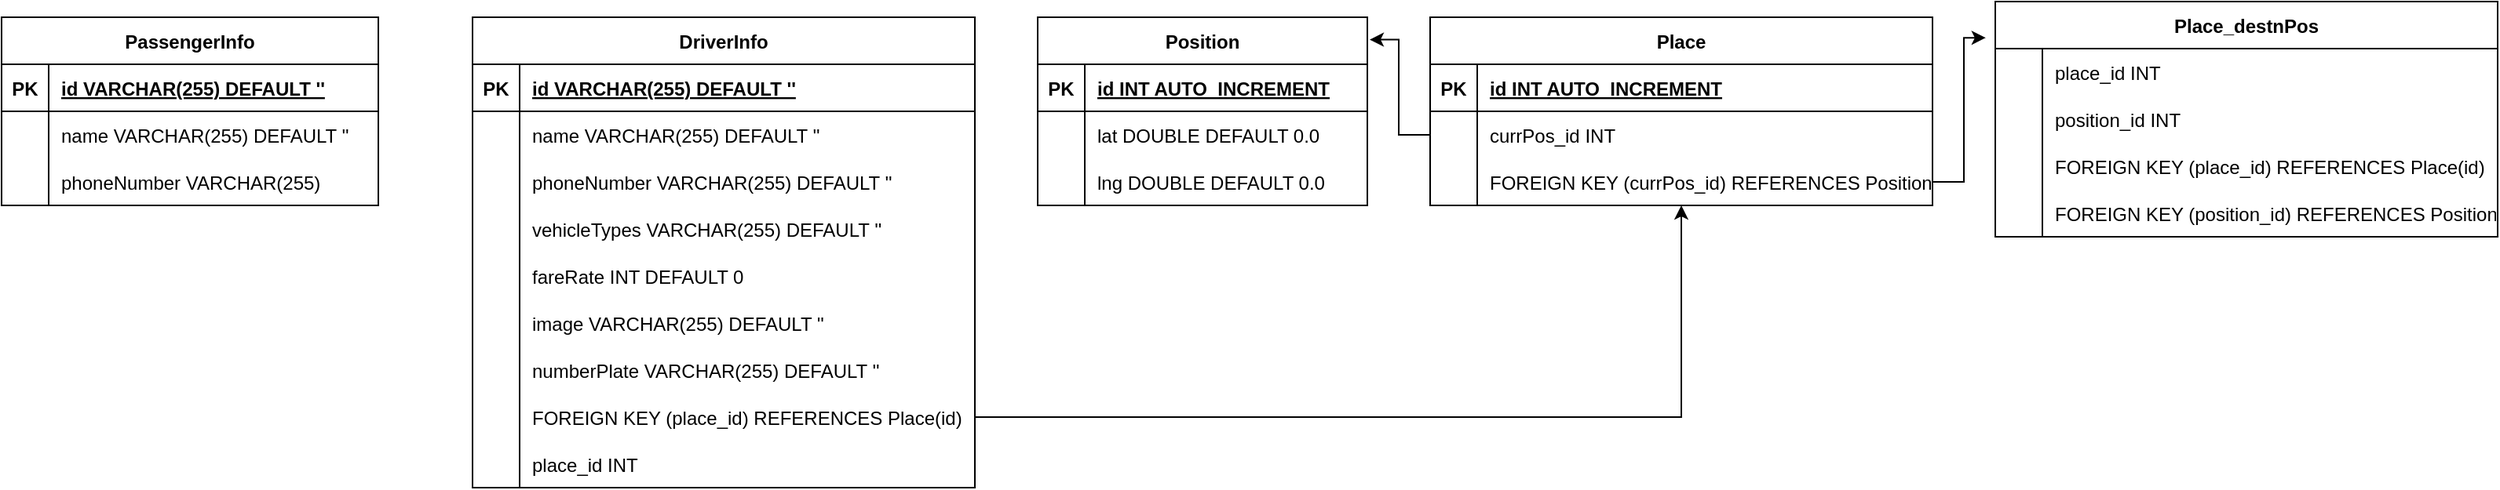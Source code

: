 <mxfile version="22.1.15" type="github">
  <diagram id="R2lEEEUBdFMjLlhIrx00" name="Page-1">
    <mxGraphModel dx="2640" dy="2330" grid="1" gridSize="10" guides="1" tooltips="1" connect="1" arrows="1" fold="1" page="1" pageScale="1" pageWidth="850" pageHeight="1100" math="0" shadow="0" extFonts="Permanent Marker^https://fonts.googleapis.com/css?family=Permanent+Marker">
      <root>
        <mxCell id="0" />
        <mxCell id="1" parent="0" />
        <mxCell id="aNE0zP0CLO-gtdoI5z6P-72" value="PassengerInfo" style="shape=table;startSize=30;container=1;collapsible=1;childLayout=tableLayout;fixedRows=1;rowLines=0;fontStyle=1;align=center;resizeLast=1;" vertex="1" parent="1">
          <mxGeometry x="-410" y="-20" width="240" height="120" as="geometry" />
        </mxCell>
        <mxCell id="aNE0zP0CLO-gtdoI5z6P-73" value="" style="shape=tableRow;horizontal=0;startSize=0;swimlaneHead=0;swimlaneBody=0;fillColor=none;collapsible=0;dropTarget=0;points=[[0,0.5],[1,0.5]];portConstraint=eastwest;strokeColor=inherit;top=0;left=0;right=0;bottom=1;" vertex="1" parent="aNE0zP0CLO-gtdoI5z6P-72">
          <mxGeometry y="30" width="240" height="30" as="geometry" />
        </mxCell>
        <mxCell id="aNE0zP0CLO-gtdoI5z6P-74" value="PK" style="shape=partialRectangle;overflow=hidden;connectable=0;fillColor=none;strokeColor=inherit;top=0;left=0;bottom=0;right=0;fontStyle=1;" vertex="1" parent="aNE0zP0CLO-gtdoI5z6P-73">
          <mxGeometry width="30" height="30" as="geometry">
            <mxRectangle width="30" height="30" as="alternateBounds" />
          </mxGeometry>
        </mxCell>
        <mxCell id="aNE0zP0CLO-gtdoI5z6P-75" value="id VARCHAR(255) DEFAULT &#39;&#39;" style="shape=partialRectangle;overflow=hidden;connectable=0;fillColor=none;align=left;strokeColor=inherit;top=0;left=0;bottom=0;right=0;spacingLeft=6;fontStyle=5;" vertex="1" parent="aNE0zP0CLO-gtdoI5z6P-73">
          <mxGeometry x="30" width="210" height="30" as="geometry">
            <mxRectangle width="210" height="30" as="alternateBounds" />
          </mxGeometry>
        </mxCell>
        <mxCell id="aNE0zP0CLO-gtdoI5z6P-76" value="" style="shape=tableRow;horizontal=0;startSize=0;swimlaneHead=0;swimlaneBody=0;fillColor=none;collapsible=0;dropTarget=0;points=[[0,0.5],[1,0.5]];portConstraint=eastwest;strokeColor=inherit;top=0;left=0;right=0;bottom=0;" vertex="1" parent="aNE0zP0CLO-gtdoI5z6P-72">
          <mxGeometry y="60" width="240" height="30" as="geometry" />
        </mxCell>
        <mxCell id="aNE0zP0CLO-gtdoI5z6P-77" value="" style="shape=partialRectangle;overflow=hidden;connectable=0;fillColor=none;strokeColor=inherit;top=0;left=0;bottom=0;right=0;" vertex="1" parent="aNE0zP0CLO-gtdoI5z6P-76">
          <mxGeometry width="30" height="30" as="geometry">
            <mxRectangle width="30" height="30" as="alternateBounds" />
          </mxGeometry>
        </mxCell>
        <mxCell id="aNE0zP0CLO-gtdoI5z6P-78" value="name VARCHAR(255) DEFAULT &#39;&#39;" style="shape=partialRectangle;overflow=hidden;connectable=0;fillColor=none;align=left;strokeColor=inherit;top=0;left=0;bottom=0;right=0;spacingLeft=6;" vertex="1" parent="aNE0zP0CLO-gtdoI5z6P-76">
          <mxGeometry x="30" width="210" height="30" as="geometry">
            <mxRectangle width="210" height="30" as="alternateBounds" />
          </mxGeometry>
        </mxCell>
        <mxCell id="aNE0zP0CLO-gtdoI5z6P-79" value="" style="shape=tableRow;horizontal=0;startSize=0;swimlaneHead=0;swimlaneBody=0;fillColor=none;collapsible=0;dropTarget=0;points=[[0,0.5],[1,0.5]];portConstraint=eastwest;strokeColor=inherit;top=0;left=0;right=0;bottom=0;" vertex="1" parent="aNE0zP0CLO-gtdoI5z6P-72">
          <mxGeometry y="90" width="240" height="30" as="geometry" />
        </mxCell>
        <mxCell id="aNE0zP0CLO-gtdoI5z6P-80" value="" style="shape=partialRectangle;overflow=hidden;connectable=0;fillColor=none;strokeColor=inherit;top=0;left=0;bottom=0;right=0;" vertex="1" parent="aNE0zP0CLO-gtdoI5z6P-79">
          <mxGeometry width="30" height="30" as="geometry">
            <mxRectangle width="30" height="30" as="alternateBounds" />
          </mxGeometry>
        </mxCell>
        <mxCell id="aNE0zP0CLO-gtdoI5z6P-81" value="phoneNumber VARCHAR(255)" style="shape=partialRectangle;overflow=hidden;connectable=0;fillColor=none;align=left;strokeColor=inherit;top=0;left=0;bottom=0;right=0;spacingLeft=6;" vertex="1" parent="aNE0zP0CLO-gtdoI5z6P-79">
          <mxGeometry x="30" width="210" height="30" as="geometry">
            <mxRectangle width="210" height="30" as="alternateBounds" />
          </mxGeometry>
        </mxCell>
        <mxCell id="aNE0zP0CLO-gtdoI5z6P-82" value="DriverInfo" style="shape=table;startSize=30;container=1;collapsible=1;childLayout=tableLayout;fixedRows=1;rowLines=0;fontStyle=1;align=center;resizeLast=1;" vertex="1" parent="1">
          <mxGeometry x="-110" y="-20" width="320" height="300" as="geometry" />
        </mxCell>
        <mxCell id="aNE0zP0CLO-gtdoI5z6P-83" value="" style="shape=tableRow;horizontal=0;startSize=0;swimlaneHead=0;swimlaneBody=0;fillColor=none;collapsible=0;dropTarget=0;points=[[0,0.5],[1,0.5]];portConstraint=eastwest;strokeColor=inherit;top=0;left=0;right=0;bottom=1;" vertex="1" parent="aNE0zP0CLO-gtdoI5z6P-82">
          <mxGeometry y="30" width="320" height="30" as="geometry" />
        </mxCell>
        <mxCell id="aNE0zP0CLO-gtdoI5z6P-84" value="PK" style="shape=partialRectangle;overflow=hidden;connectable=0;fillColor=none;strokeColor=inherit;top=0;left=0;bottom=0;right=0;fontStyle=1;" vertex="1" parent="aNE0zP0CLO-gtdoI5z6P-83">
          <mxGeometry width="30" height="30" as="geometry">
            <mxRectangle width="30" height="30" as="alternateBounds" />
          </mxGeometry>
        </mxCell>
        <mxCell id="aNE0zP0CLO-gtdoI5z6P-85" value="id VARCHAR(255) DEFAULT &#39;&#39;" style="shape=partialRectangle;overflow=hidden;connectable=0;fillColor=none;align=left;strokeColor=inherit;top=0;left=0;bottom=0;right=0;spacingLeft=6;fontStyle=5;" vertex="1" parent="aNE0zP0CLO-gtdoI5z6P-83">
          <mxGeometry x="30" width="290" height="30" as="geometry">
            <mxRectangle width="290" height="30" as="alternateBounds" />
          </mxGeometry>
        </mxCell>
        <mxCell id="aNE0zP0CLO-gtdoI5z6P-86" value="" style="shape=tableRow;horizontal=0;startSize=0;swimlaneHead=0;swimlaneBody=0;fillColor=none;collapsible=0;dropTarget=0;points=[[0,0.5],[1,0.5]];portConstraint=eastwest;strokeColor=inherit;top=0;left=0;right=0;bottom=0;" vertex="1" parent="aNE0zP0CLO-gtdoI5z6P-82">
          <mxGeometry y="60" width="320" height="30" as="geometry" />
        </mxCell>
        <mxCell id="aNE0zP0CLO-gtdoI5z6P-87" value="" style="shape=partialRectangle;overflow=hidden;connectable=0;fillColor=none;strokeColor=inherit;top=0;left=0;bottom=0;right=0;" vertex="1" parent="aNE0zP0CLO-gtdoI5z6P-86">
          <mxGeometry width="30" height="30" as="geometry">
            <mxRectangle width="30" height="30" as="alternateBounds" />
          </mxGeometry>
        </mxCell>
        <mxCell id="aNE0zP0CLO-gtdoI5z6P-88" value="name VARCHAR(255) DEFAULT &#39;&#39;" style="shape=partialRectangle;overflow=hidden;connectable=0;fillColor=none;align=left;strokeColor=inherit;top=0;left=0;bottom=0;right=0;spacingLeft=6;" vertex="1" parent="aNE0zP0CLO-gtdoI5z6P-86">
          <mxGeometry x="30" width="290" height="30" as="geometry">
            <mxRectangle width="290" height="30" as="alternateBounds" />
          </mxGeometry>
        </mxCell>
        <mxCell id="aNE0zP0CLO-gtdoI5z6P-89" value="" style="shape=tableRow;horizontal=0;startSize=0;swimlaneHead=0;swimlaneBody=0;fillColor=none;collapsible=0;dropTarget=0;points=[[0,0.5],[1,0.5]];portConstraint=eastwest;strokeColor=inherit;top=0;left=0;right=0;bottom=0;" vertex="1" parent="aNE0zP0CLO-gtdoI5z6P-82">
          <mxGeometry y="90" width="320" height="30" as="geometry" />
        </mxCell>
        <mxCell id="aNE0zP0CLO-gtdoI5z6P-90" value="" style="shape=partialRectangle;overflow=hidden;connectable=0;fillColor=none;strokeColor=inherit;top=0;left=0;bottom=0;right=0;" vertex="1" parent="aNE0zP0CLO-gtdoI5z6P-89">
          <mxGeometry width="30" height="30" as="geometry">
            <mxRectangle width="30" height="30" as="alternateBounds" />
          </mxGeometry>
        </mxCell>
        <mxCell id="aNE0zP0CLO-gtdoI5z6P-91" value="phoneNumber VARCHAR(255) DEFAULT &#39;&#39;" style="shape=partialRectangle;overflow=hidden;connectable=0;fillColor=none;align=left;strokeColor=inherit;top=0;left=0;bottom=0;right=0;spacingLeft=6;" vertex="1" parent="aNE0zP0CLO-gtdoI5z6P-89">
          <mxGeometry x="30" width="290" height="30" as="geometry">
            <mxRectangle width="290" height="30" as="alternateBounds" />
          </mxGeometry>
        </mxCell>
        <mxCell id="aNE0zP0CLO-gtdoI5z6P-92" value="" style="shape=tableRow;horizontal=0;startSize=0;swimlaneHead=0;swimlaneBody=0;fillColor=none;collapsible=0;dropTarget=0;points=[[0,0.5],[1,0.5]];portConstraint=eastwest;strokeColor=inherit;top=0;left=0;right=0;bottom=0;" vertex="1" parent="aNE0zP0CLO-gtdoI5z6P-82">
          <mxGeometry y="120" width="320" height="30" as="geometry" />
        </mxCell>
        <mxCell id="aNE0zP0CLO-gtdoI5z6P-93" value="" style="shape=partialRectangle;overflow=hidden;connectable=0;fillColor=none;strokeColor=inherit;top=0;left=0;bottom=0;right=0;" vertex="1" parent="aNE0zP0CLO-gtdoI5z6P-92">
          <mxGeometry width="30" height="30" as="geometry">
            <mxRectangle width="30" height="30" as="alternateBounds" />
          </mxGeometry>
        </mxCell>
        <mxCell id="aNE0zP0CLO-gtdoI5z6P-94" value="vehicleTypes VARCHAR(255) DEFAULT &#39;&#39;" style="shape=partialRectangle;overflow=hidden;connectable=0;fillColor=none;align=left;strokeColor=inherit;top=0;left=0;bottom=0;right=0;spacingLeft=6;" vertex="1" parent="aNE0zP0CLO-gtdoI5z6P-92">
          <mxGeometry x="30" width="290" height="30" as="geometry">
            <mxRectangle width="290" height="30" as="alternateBounds" />
          </mxGeometry>
        </mxCell>
        <mxCell id="aNE0zP0CLO-gtdoI5z6P-95" value="" style="shape=tableRow;horizontal=0;startSize=0;swimlaneHead=0;swimlaneBody=0;fillColor=none;collapsible=0;dropTarget=0;points=[[0,0.5],[1,0.5]];portConstraint=eastwest;strokeColor=inherit;top=0;left=0;right=0;bottom=0;" vertex="1" parent="aNE0zP0CLO-gtdoI5z6P-82">
          <mxGeometry y="150" width="320" height="30" as="geometry" />
        </mxCell>
        <mxCell id="aNE0zP0CLO-gtdoI5z6P-96" value="" style="shape=partialRectangle;overflow=hidden;connectable=0;fillColor=none;strokeColor=inherit;top=0;left=0;bottom=0;right=0;" vertex="1" parent="aNE0zP0CLO-gtdoI5z6P-95">
          <mxGeometry width="30" height="30" as="geometry">
            <mxRectangle width="30" height="30" as="alternateBounds" />
          </mxGeometry>
        </mxCell>
        <mxCell id="aNE0zP0CLO-gtdoI5z6P-97" value="fareRate INT DEFAULT 0" style="shape=partialRectangle;overflow=hidden;connectable=0;fillColor=none;align=left;strokeColor=inherit;top=0;left=0;bottom=0;right=0;spacingLeft=6;" vertex="1" parent="aNE0zP0CLO-gtdoI5z6P-95">
          <mxGeometry x="30" width="290" height="30" as="geometry">
            <mxRectangle width="290" height="30" as="alternateBounds" />
          </mxGeometry>
        </mxCell>
        <mxCell id="aNE0zP0CLO-gtdoI5z6P-98" value="" style="shape=tableRow;horizontal=0;startSize=0;swimlaneHead=0;swimlaneBody=0;fillColor=none;collapsible=0;dropTarget=0;points=[[0,0.5],[1,0.5]];portConstraint=eastwest;strokeColor=inherit;top=0;left=0;right=0;bottom=0;" vertex="1" parent="aNE0zP0CLO-gtdoI5z6P-82">
          <mxGeometry y="180" width="320" height="30" as="geometry" />
        </mxCell>
        <mxCell id="aNE0zP0CLO-gtdoI5z6P-99" value="" style="shape=partialRectangle;overflow=hidden;connectable=0;fillColor=none;strokeColor=inherit;top=0;left=0;bottom=0;right=0;" vertex="1" parent="aNE0zP0CLO-gtdoI5z6P-98">
          <mxGeometry width="30" height="30" as="geometry">
            <mxRectangle width="30" height="30" as="alternateBounds" />
          </mxGeometry>
        </mxCell>
        <mxCell id="aNE0zP0CLO-gtdoI5z6P-100" value="image VARCHAR(255) DEFAULT &#39;&#39;" style="shape=partialRectangle;overflow=hidden;connectable=0;fillColor=none;align=left;strokeColor=inherit;top=0;left=0;bottom=0;right=0;spacingLeft=6;" vertex="1" parent="aNE0zP0CLO-gtdoI5z6P-98">
          <mxGeometry x="30" width="290" height="30" as="geometry">
            <mxRectangle width="290" height="30" as="alternateBounds" />
          </mxGeometry>
        </mxCell>
        <mxCell id="aNE0zP0CLO-gtdoI5z6P-101" value="" style="shape=tableRow;horizontal=0;startSize=0;swimlaneHead=0;swimlaneBody=0;fillColor=none;collapsible=0;dropTarget=0;points=[[0,0.5],[1,0.5]];portConstraint=eastwest;strokeColor=inherit;top=0;left=0;right=0;bottom=0;" vertex="1" parent="aNE0zP0CLO-gtdoI5z6P-82">
          <mxGeometry y="210" width="320" height="30" as="geometry" />
        </mxCell>
        <mxCell id="aNE0zP0CLO-gtdoI5z6P-102" value="" style="shape=partialRectangle;overflow=hidden;connectable=0;fillColor=none;strokeColor=inherit;top=0;left=0;bottom=0;right=0;" vertex="1" parent="aNE0zP0CLO-gtdoI5z6P-101">
          <mxGeometry width="30" height="30" as="geometry">
            <mxRectangle width="30" height="30" as="alternateBounds" />
          </mxGeometry>
        </mxCell>
        <mxCell id="aNE0zP0CLO-gtdoI5z6P-103" value="numberPlate VARCHAR(255) DEFAULT &#39;&#39;" style="shape=partialRectangle;overflow=hidden;connectable=0;fillColor=none;align=left;strokeColor=inherit;top=0;left=0;bottom=0;right=0;spacingLeft=6;" vertex="1" parent="aNE0zP0CLO-gtdoI5z6P-101">
          <mxGeometry x="30" width="290" height="30" as="geometry">
            <mxRectangle width="290" height="30" as="alternateBounds" />
          </mxGeometry>
        </mxCell>
        <mxCell id="aNE0zP0CLO-gtdoI5z6P-107" value="" style="shape=tableRow;horizontal=0;startSize=0;swimlaneHead=0;swimlaneBody=0;fillColor=none;collapsible=0;dropTarget=0;points=[[0,0.5],[1,0.5]];portConstraint=eastwest;strokeColor=inherit;top=0;left=0;right=0;bottom=0;" vertex="1" parent="aNE0zP0CLO-gtdoI5z6P-82">
          <mxGeometry y="240" width="320" height="30" as="geometry" />
        </mxCell>
        <mxCell id="aNE0zP0CLO-gtdoI5z6P-108" value="" style="shape=partialRectangle;overflow=hidden;connectable=0;fillColor=none;strokeColor=inherit;top=0;left=0;bottom=0;right=0;" vertex="1" parent="aNE0zP0CLO-gtdoI5z6P-107">
          <mxGeometry width="30" height="30" as="geometry">
            <mxRectangle width="30" height="30" as="alternateBounds" />
          </mxGeometry>
        </mxCell>
        <mxCell id="aNE0zP0CLO-gtdoI5z6P-109" value="FOREIGN KEY (place_id) REFERENCES Place(id)" style="shape=partialRectangle;overflow=hidden;connectable=0;fillColor=none;align=left;strokeColor=inherit;top=0;left=0;bottom=0;right=0;spacingLeft=6;" vertex="1" parent="aNE0zP0CLO-gtdoI5z6P-107">
          <mxGeometry x="30" width="290" height="30" as="geometry">
            <mxRectangle width="290" height="30" as="alternateBounds" />
          </mxGeometry>
        </mxCell>
        <mxCell id="aNE0zP0CLO-gtdoI5z6P-104" value="" style="shape=tableRow;horizontal=0;startSize=0;swimlaneHead=0;swimlaneBody=0;fillColor=none;collapsible=0;dropTarget=0;points=[[0,0.5],[1,0.5]];portConstraint=eastwest;strokeColor=inherit;top=0;left=0;right=0;bottom=0;" vertex="1" parent="aNE0zP0CLO-gtdoI5z6P-82">
          <mxGeometry y="270" width="320" height="30" as="geometry" />
        </mxCell>
        <mxCell id="aNE0zP0CLO-gtdoI5z6P-105" value="" style="shape=partialRectangle;overflow=hidden;connectable=0;fillColor=none;strokeColor=inherit;top=0;left=0;bottom=0;right=0;" vertex="1" parent="aNE0zP0CLO-gtdoI5z6P-104">
          <mxGeometry width="30" height="30" as="geometry">
            <mxRectangle width="30" height="30" as="alternateBounds" />
          </mxGeometry>
        </mxCell>
        <mxCell id="aNE0zP0CLO-gtdoI5z6P-106" value="place_id INT" style="shape=partialRectangle;overflow=hidden;connectable=0;fillColor=none;align=left;strokeColor=inherit;top=0;left=0;bottom=0;right=0;spacingLeft=6;" vertex="1" parent="aNE0zP0CLO-gtdoI5z6P-104">
          <mxGeometry x="30" width="290" height="30" as="geometry">
            <mxRectangle width="290" height="30" as="alternateBounds" />
          </mxGeometry>
        </mxCell>
        <mxCell id="aNE0zP0CLO-gtdoI5z6P-110" value="Position" style="shape=table;startSize=30;container=1;collapsible=1;childLayout=tableLayout;fixedRows=1;rowLines=0;fontStyle=1;align=center;resizeLast=1;" vertex="1" parent="1">
          <mxGeometry x="250" y="-20" width="210" height="120" as="geometry" />
        </mxCell>
        <mxCell id="aNE0zP0CLO-gtdoI5z6P-111" value="" style="shape=tableRow;horizontal=0;startSize=0;swimlaneHead=0;swimlaneBody=0;fillColor=none;collapsible=0;dropTarget=0;points=[[0,0.5],[1,0.5]];portConstraint=eastwest;strokeColor=inherit;top=0;left=0;right=0;bottom=1;" vertex="1" parent="aNE0zP0CLO-gtdoI5z6P-110">
          <mxGeometry y="30" width="210" height="30" as="geometry" />
        </mxCell>
        <mxCell id="aNE0zP0CLO-gtdoI5z6P-112" value="PK" style="shape=partialRectangle;overflow=hidden;connectable=0;fillColor=none;strokeColor=inherit;top=0;left=0;bottom=0;right=0;fontStyle=1;" vertex="1" parent="aNE0zP0CLO-gtdoI5z6P-111">
          <mxGeometry width="30" height="30" as="geometry">
            <mxRectangle width="30" height="30" as="alternateBounds" />
          </mxGeometry>
        </mxCell>
        <mxCell id="aNE0zP0CLO-gtdoI5z6P-113" value="id INT AUTO_INCREMENT" style="shape=partialRectangle;overflow=hidden;connectable=0;fillColor=none;align=left;strokeColor=inherit;top=0;left=0;bottom=0;right=0;spacingLeft=6;fontStyle=5;" vertex="1" parent="aNE0zP0CLO-gtdoI5z6P-111">
          <mxGeometry x="30" width="180" height="30" as="geometry">
            <mxRectangle width="180" height="30" as="alternateBounds" />
          </mxGeometry>
        </mxCell>
        <mxCell id="aNE0zP0CLO-gtdoI5z6P-114" value="" style="shape=tableRow;horizontal=0;startSize=0;swimlaneHead=0;swimlaneBody=0;fillColor=none;collapsible=0;dropTarget=0;points=[[0,0.5],[1,0.5]];portConstraint=eastwest;strokeColor=inherit;top=0;left=0;right=0;bottom=0;" vertex="1" parent="aNE0zP0CLO-gtdoI5z6P-110">
          <mxGeometry y="60" width="210" height="30" as="geometry" />
        </mxCell>
        <mxCell id="aNE0zP0CLO-gtdoI5z6P-115" value="" style="shape=partialRectangle;overflow=hidden;connectable=0;fillColor=none;strokeColor=inherit;top=0;left=0;bottom=0;right=0;" vertex="1" parent="aNE0zP0CLO-gtdoI5z6P-114">
          <mxGeometry width="30" height="30" as="geometry">
            <mxRectangle width="30" height="30" as="alternateBounds" />
          </mxGeometry>
        </mxCell>
        <mxCell id="aNE0zP0CLO-gtdoI5z6P-116" value="lat DOUBLE DEFAULT 0.0" style="shape=partialRectangle;overflow=hidden;connectable=0;fillColor=none;align=left;strokeColor=inherit;top=0;left=0;bottom=0;right=0;spacingLeft=6;" vertex="1" parent="aNE0zP0CLO-gtdoI5z6P-114">
          <mxGeometry x="30" width="180" height="30" as="geometry">
            <mxRectangle width="180" height="30" as="alternateBounds" />
          </mxGeometry>
        </mxCell>
        <mxCell id="aNE0zP0CLO-gtdoI5z6P-117" value="" style="shape=tableRow;horizontal=0;startSize=0;swimlaneHead=0;swimlaneBody=0;fillColor=none;collapsible=0;dropTarget=0;points=[[0,0.5],[1,0.5]];portConstraint=eastwest;strokeColor=inherit;top=0;left=0;right=0;bottom=0;" vertex="1" parent="aNE0zP0CLO-gtdoI5z6P-110">
          <mxGeometry y="90" width="210" height="30" as="geometry" />
        </mxCell>
        <mxCell id="aNE0zP0CLO-gtdoI5z6P-118" value="" style="shape=partialRectangle;overflow=hidden;connectable=0;fillColor=none;strokeColor=inherit;top=0;left=0;bottom=0;right=0;" vertex="1" parent="aNE0zP0CLO-gtdoI5z6P-117">
          <mxGeometry width="30" height="30" as="geometry">
            <mxRectangle width="30" height="30" as="alternateBounds" />
          </mxGeometry>
        </mxCell>
        <mxCell id="aNE0zP0CLO-gtdoI5z6P-119" value="lng DOUBLE DEFAULT 0.0" style="shape=partialRectangle;overflow=hidden;connectable=0;fillColor=none;align=left;strokeColor=inherit;top=0;left=0;bottom=0;right=0;spacingLeft=6;" vertex="1" parent="aNE0zP0CLO-gtdoI5z6P-117">
          <mxGeometry x="30" width="180" height="30" as="geometry">
            <mxRectangle width="180" height="30" as="alternateBounds" />
          </mxGeometry>
        </mxCell>
        <mxCell id="aNE0zP0CLO-gtdoI5z6P-120" value="Place" style="shape=table;startSize=30;container=1;collapsible=1;childLayout=tableLayout;fixedRows=1;rowLines=0;fontStyle=1;align=center;resizeLast=1;" vertex="1" parent="1">
          <mxGeometry x="500" y="-20" width="320" height="120" as="geometry" />
        </mxCell>
        <mxCell id="aNE0zP0CLO-gtdoI5z6P-121" value="" style="shape=tableRow;horizontal=0;startSize=0;swimlaneHead=0;swimlaneBody=0;fillColor=none;collapsible=0;dropTarget=0;points=[[0,0.5],[1,0.5]];portConstraint=eastwest;strokeColor=inherit;top=0;left=0;right=0;bottom=1;" vertex="1" parent="aNE0zP0CLO-gtdoI5z6P-120">
          <mxGeometry y="30" width="320" height="30" as="geometry" />
        </mxCell>
        <mxCell id="aNE0zP0CLO-gtdoI5z6P-122" value="PK" style="shape=partialRectangle;overflow=hidden;connectable=0;fillColor=none;strokeColor=inherit;top=0;left=0;bottom=0;right=0;fontStyle=1;" vertex="1" parent="aNE0zP0CLO-gtdoI5z6P-121">
          <mxGeometry width="30" height="30" as="geometry">
            <mxRectangle width="30" height="30" as="alternateBounds" />
          </mxGeometry>
        </mxCell>
        <mxCell id="aNE0zP0CLO-gtdoI5z6P-123" value="id INT AUTO_INCREMENT" style="shape=partialRectangle;overflow=hidden;connectable=0;fillColor=none;align=left;strokeColor=inherit;top=0;left=0;bottom=0;right=0;spacingLeft=6;fontStyle=5;" vertex="1" parent="aNE0zP0CLO-gtdoI5z6P-121">
          <mxGeometry x="30" width="290" height="30" as="geometry">
            <mxRectangle width="290" height="30" as="alternateBounds" />
          </mxGeometry>
        </mxCell>
        <mxCell id="aNE0zP0CLO-gtdoI5z6P-124" value="" style="shape=tableRow;horizontal=0;startSize=0;swimlaneHead=0;swimlaneBody=0;fillColor=none;collapsible=0;dropTarget=0;points=[[0,0.5],[1,0.5]];portConstraint=eastwest;strokeColor=inherit;top=0;left=0;right=0;bottom=0;" vertex="1" parent="aNE0zP0CLO-gtdoI5z6P-120">
          <mxGeometry y="60" width="320" height="30" as="geometry" />
        </mxCell>
        <mxCell id="aNE0zP0CLO-gtdoI5z6P-125" value="" style="shape=partialRectangle;overflow=hidden;connectable=0;fillColor=none;strokeColor=inherit;top=0;left=0;bottom=0;right=0;" vertex="1" parent="aNE0zP0CLO-gtdoI5z6P-124">
          <mxGeometry width="30" height="30" as="geometry">
            <mxRectangle width="30" height="30" as="alternateBounds" />
          </mxGeometry>
        </mxCell>
        <mxCell id="aNE0zP0CLO-gtdoI5z6P-126" value="currPos_id INT" style="shape=partialRectangle;overflow=hidden;connectable=0;fillColor=none;align=left;strokeColor=inherit;top=0;left=0;bottom=0;right=0;spacingLeft=6;" vertex="1" parent="aNE0zP0CLO-gtdoI5z6P-124">
          <mxGeometry x="30" width="290" height="30" as="geometry">
            <mxRectangle width="290" height="30" as="alternateBounds" />
          </mxGeometry>
        </mxCell>
        <mxCell id="aNE0zP0CLO-gtdoI5z6P-127" value="" style="shape=tableRow;horizontal=0;startSize=0;swimlaneHead=0;swimlaneBody=0;fillColor=none;collapsible=0;dropTarget=0;points=[[0,0.5],[1,0.5]];portConstraint=eastwest;strokeColor=inherit;top=0;left=0;right=0;bottom=0;" vertex="1" parent="aNE0zP0CLO-gtdoI5z6P-120">
          <mxGeometry y="90" width="320" height="30" as="geometry" />
        </mxCell>
        <mxCell id="aNE0zP0CLO-gtdoI5z6P-128" value="" style="shape=partialRectangle;overflow=hidden;connectable=0;fillColor=none;strokeColor=inherit;top=0;left=0;bottom=0;right=0;" vertex="1" parent="aNE0zP0CLO-gtdoI5z6P-127">
          <mxGeometry width="30" height="30" as="geometry">
            <mxRectangle width="30" height="30" as="alternateBounds" />
          </mxGeometry>
        </mxCell>
        <mxCell id="aNE0zP0CLO-gtdoI5z6P-129" value="FOREIGN KEY (currPos_id) REFERENCES Position(id)" style="shape=partialRectangle;overflow=hidden;connectable=0;fillColor=none;align=left;strokeColor=inherit;top=0;left=0;bottom=0;right=0;spacingLeft=6;" vertex="1" parent="aNE0zP0CLO-gtdoI5z6P-127">
          <mxGeometry x="30" width="290" height="30" as="geometry">
            <mxRectangle width="290" height="30" as="alternateBounds" />
          </mxGeometry>
        </mxCell>
        <mxCell id="aNE0zP0CLO-gtdoI5z6P-130" value="Place_destnPos" style="shape=table;startSize=30;container=1;collapsible=1;childLayout=tableLayout;fixedRows=1;rowLines=0;fontStyle=1;align=center;resizeLast=1;" vertex="1" parent="1">
          <mxGeometry x="860" y="-30" width="320" height="150" as="geometry" />
        </mxCell>
        <mxCell id="aNE0zP0CLO-gtdoI5z6P-131" value="" style="shape=tableRow;horizontal=0;startSize=0;swimlaneHead=0;swimlaneBody=0;fillColor=none;collapsible=0;dropTarget=0;points=[[0,0.5],[1,0.5]];portConstraint=eastwest;strokeColor=inherit;top=0;left=0;right=0;bottom=0;" vertex="1" parent="aNE0zP0CLO-gtdoI5z6P-130">
          <mxGeometry y="30" width="320" height="30" as="geometry" />
        </mxCell>
        <mxCell id="aNE0zP0CLO-gtdoI5z6P-132" value="" style="shape=partialRectangle;overflow=hidden;connectable=0;fillColor=none;strokeColor=inherit;top=0;left=0;bottom=0;right=0;" vertex="1" parent="aNE0zP0CLO-gtdoI5z6P-131">
          <mxGeometry width="30" height="30" as="geometry">
            <mxRectangle width="30" height="30" as="alternateBounds" />
          </mxGeometry>
        </mxCell>
        <mxCell id="aNE0zP0CLO-gtdoI5z6P-133" value="place_id INT" style="shape=partialRectangle;overflow=hidden;connectable=0;fillColor=none;align=left;strokeColor=inherit;top=0;left=0;bottom=0;right=0;spacingLeft=6;" vertex="1" parent="aNE0zP0CLO-gtdoI5z6P-131">
          <mxGeometry x="30" width="290" height="30" as="geometry">
            <mxRectangle width="290" height="30" as="alternateBounds" />
          </mxGeometry>
        </mxCell>
        <mxCell id="aNE0zP0CLO-gtdoI5z6P-134" value="" style="shape=tableRow;horizontal=0;startSize=0;swimlaneHead=0;swimlaneBody=0;fillColor=none;collapsible=0;dropTarget=0;points=[[0,0.5],[1,0.5]];portConstraint=eastwest;strokeColor=inherit;top=0;left=0;right=0;bottom=0;" vertex="1" parent="aNE0zP0CLO-gtdoI5z6P-130">
          <mxGeometry y="60" width="320" height="30" as="geometry" />
        </mxCell>
        <mxCell id="aNE0zP0CLO-gtdoI5z6P-135" value="" style="shape=partialRectangle;overflow=hidden;connectable=0;fillColor=none;strokeColor=inherit;top=0;left=0;bottom=0;right=0;" vertex="1" parent="aNE0zP0CLO-gtdoI5z6P-134">
          <mxGeometry width="30" height="30" as="geometry">
            <mxRectangle width="30" height="30" as="alternateBounds" />
          </mxGeometry>
        </mxCell>
        <mxCell id="aNE0zP0CLO-gtdoI5z6P-136" value="position_id INT" style="shape=partialRectangle;overflow=hidden;connectable=0;fillColor=none;align=left;strokeColor=inherit;top=0;left=0;bottom=0;right=0;spacingLeft=6;" vertex="1" parent="aNE0zP0CLO-gtdoI5z6P-134">
          <mxGeometry x="30" width="290" height="30" as="geometry">
            <mxRectangle width="290" height="30" as="alternateBounds" />
          </mxGeometry>
        </mxCell>
        <mxCell id="aNE0zP0CLO-gtdoI5z6P-137" value="" style="shape=tableRow;horizontal=0;startSize=0;swimlaneHead=0;swimlaneBody=0;fillColor=none;collapsible=0;dropTarget=0;points=[[0,0.5],[1,0.5]];portConstraint=eastwest;strokeColor=inherit;top=0;left=0;right=0;bottom=0;" vertex="1" parent="aNE0zP0CLO-gtdoI5z6P-130">
          <mxGeometry y="90" width="320" height="30" as="geometry" />
        </mxCell>
        <mxCell id="aNE0zP0CLO-gtdoI5z6P-138" value="" style="shape=partialRectangle;overflow=hidden;connectable=0;fillColor=none;strokeColor=inherit;top=0;left=0;bottom=0;right=0;" vertex="1" parent="aNE0zP0CLO-gtdoI5z6P-137">
          <mxGeometry width="30" height="30" as="geometry">
            <mxRectangle width="30" height="30" as="alternateBounds" />
          </mxGeometry>
        </mxCell>
        <mxCell id="aNE0zP0CLO-gtdoI5z6P-139" value="FOREIGN KEY (place_id) REFERENCES Place(id)" style="shape=partialRectangle;overflow=hidden;connectable=0;fillColor=none;align=left;strokeColor=inherit;top=0;left=0;bottom=0;right=0;spacingLeft=6;" vertex="1" parent="aNE0zP0CLO-gtdoI5z6P-137">
          <mxGeometry x="30" width="290" height="30" as="geometry">
            <mxRectangle width="290" height="30" as="alternateBounds" />
          </mxGeometry>
        </mxCell>
        <mxCell id="aNE0zP0CLO-gtdoI5z6P-140" value="" style="shape=tableRow;horizontal=0;startSize=0;swimlaneHead=0;swimlaneBody=0;fillColor=none;collapsible=0;dropTarget=0;points=[[0,0.5],[1,0.5]];portConstraint=eastwest;strokeColor=inherit;top=0;left=0;right=0;bottom=0;" vertex="1" parent="aNE0zP0CLO-gtdoI5z6P-130">
          <mxGeometry y="120" width="320" height="30" as="geometry" />
        </mxCell>
        <mxCell id="aNE0zP0CLO-gtdoI5z6P-141" value="" style="shape=partialRectangle;overflow=hidden;connectable=0;fillColor=none;strokeColor=inherit;top=0;left=0;bottom=0;right=0;" vertex="1" parent="aNE0zP0CLO-gtdoI5z6P-140">
          <mxGeometry width="30" height="30" as="geometry">
            <mxRectangle width="30" height="30" as="alternateBounds" />
          </mxGeometry>
        </mxCell>
        <mxCell id="aNE0zP0CLO-gtdoI5z6P-142" value="FOREIGN KEY (position_id) REFERENCES Position(id)" style="shape=partialRectangle;overflow=hidden;connectable=0;fillColor=none;align=left;strokeColor=inherit;top=0;left=0;bottom=0;right=0;spacingLeft=6;" vertex="1" parent="aNE0zP0CLO-gtdoI5z6P-140">
          <mxGeometry x="30" width="290" height="30" as="geometry">
            <mxRectangle width="290" height="30" as="alternateBounds" />
          </mxGeometry>
        </mxCell>
        <mxCell id="aNE0zP0CLO-gtdoI5z6P-146" style="edgeStyle=orthogonalEdgeStyle;rounded=0;orthogonalLoop=1;jettySize=auto;html=1;exitX=1;exitY=0.5;exitDx=0;exitDy=0;entryX=-0.019;entryY=0.154;entryDx=0;entryDy=0;entryPerimeter=0;" edge="1" parent="1" source="aNE0zP0CLO-gtdoI5z6P-127" target="aNE0zP0CLO-gtdoI5z6P-130">
          <mxGeometry relative="1" as="geometry">
            <mxPoint x="850" y="20.0" as="targetPoint" />
          </mxGeometry>
        </mxCell>
        <mxCell id="aNE0zP0CLO-gtdoI5z6P-147" style="edgeStyle=orthogonalEdgeStyle;rounded=0;orthogonalLoop=1;jettySize=auto;html=1;exitX=0;exitY=0.5;exitDx=0;exitDy=0;entryX=1.007;entryY=0.119;entryDx=0;entryDy=0;entryPerimeter=0;" edge="1" parent="1" source="aNE0zP0CLO-gtdoI5z6P-124" target="aNE0zP0CLO-gtdoI5z6P-110">
          <mxGeometry relative="1" as="geometry" />
        </mxCell>
        <mxCell id="aNE0zP0CLO-gtdoI5z6P-152" style="edgeStyle=orthogonalEdgeStyle;rounded=0;orthogonalLoop=1;jettySize=auto;html=1;" edge="1" parent="1" source="aNE0zP0CLO-gtdoI5z6P-107" target="aNE0zP0CLO-gtdoI5z6P-120">
          <mxGeometry relative="1" as="geometry" />
        </mxCell>
      </root>
    </mxGraphModel>
  </diagram>
</mxfile>
